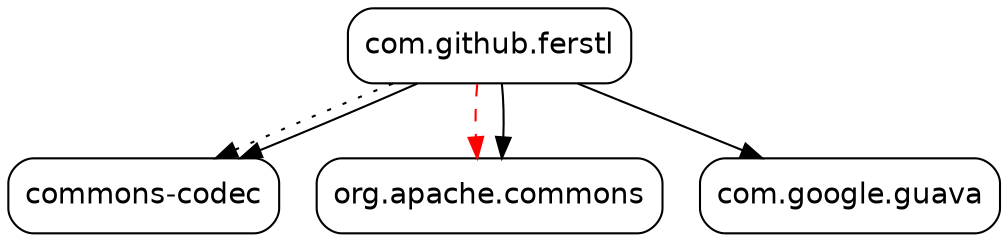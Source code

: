 digraph "sub-parent" {
  node [shape="box",style="rounded",fontname="Helvetica",fontsize="14"]
  edge [fontsize="10",fontname="Helvetica"]

  // Node Definitions:
  "com.github.ferstl:compile"[label=<<font point-size="14">com.github.ferstl</font>>]
  "commons-codec:compile"[label=<<font point-size="14">commons-codec</font>>]
  "org.apache.commons:compile"[label=<<font point-size="14">org.apache.commons</font>>]
  "com.google.guava:compile"[label=<<font point-size="14">com.google.guava</font>>]

  // Edge Definitions:
  "com.github.ferstl:compile" -> "commons-codec:compile"[style="dotted"]
  "com.github.ferstl:compile" -> "org.apache.commons:compile"[style="dashed",color="red",fontcolor="red"]
  "com.github.ferstl:compile" -> "com.google.guava:compile"
  "com.github.ferstl:compile" -> "commons-codec:compile"
  "com.github.ferstl:compile" -> "org.apache.commons:compile"
}